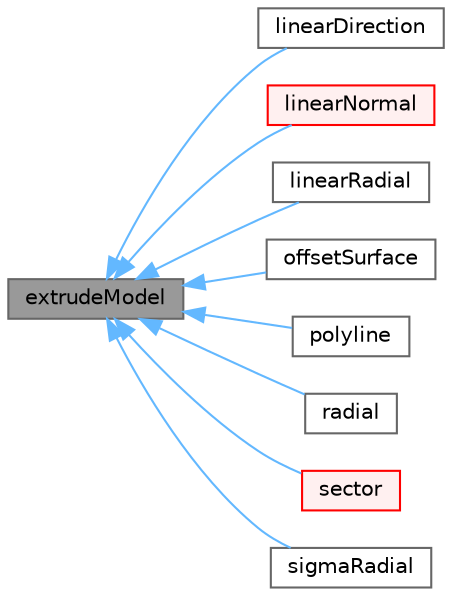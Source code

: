 digraph "extrudeModel"
{
 // LATEX_PDF_SIZE
  bgcolor="transparent";
  edge [fontname=Helvetica,fontsize=10,labelfontname=Helvetica,labelfontsize=10];
  node [fontname=Helvetica,fontsize=10,shape=box,height=0.2,width=0.4];
  rankdir="LR";
  Node1 [id="Node000001",label="extrudeModel",height=0.2,width=0.4,color="gray40", fillcolor="grey60", style="filled", fontcolor="black",tooltip="Top level extrusion model class."];
  Node1 -> Node2 [id="edge1_Node000001_Node000002",dir="back",color="steelblue1",style="solid",tooltip=" "];
  Node2 [id="Node000002",label="linearDirection",height=0.2,width=0.4,color="gray40", fillcolor="white", style="filled",URL="$classFoam_1_1extrudeModels_1_1linearDirection.html",tooltip="Extrudes by transforming points in a specified direction by the given distance."];
  Node1 -> Node3 [id="edge2_Node000001_Node000003",dir="back",color="steelblue1",style="solid",tooltip=" "];
  Node3 [id="Node000003",label="linearNormal",height=0.2,width=0.4,color="red", fillcolor="#FFF0F0", style="filled",URL="$classFoam_1_1extrudeModels_1_1linearNormal.html",tooltip="Extrudes by transforming points normal to the surface by a given distance."];
  Node1 -> Node5 [id="edge3_Node000001_Node000005",dir="back",color="steelblue1",style="solid",tooltip=" "];
  Node5 [id="Node000005",label="linearRadial",height=0.2,width=0.4,color="gray40", fillcolor="white", style="filled",URL="$classFoam_1_1extrudeModels_1_1linearRadial.html",tooltip="Extrudes by transforming radially from the surface."];
  Node1 -> Node6 [id="edge4_Node000001_Node000006",dir="back",color="steelblue1",style="solid",tooltip=" "];
  Node6 [id="Node000006",label="offsetSurface",height=0.2,width=0.4,color="gray40", fillcolor="white", style="filled",URL="$classFoam_1_1extrudeModels_1_1offsetSurface.html",tooltip="Extrudes by interpolating points from one surface to the other. Surfaces have to be topologically ide..."];
  Node1 -> Node7 [id="edge5_Node000001_Node000007",dir="back",color="steelblue1",style="solid",tooltip=" "];
  Node7 [id="Node000007",label="polyline",height=0.2,width=0.4,color="gray40", fillcolor="white", style="filled",URL="$classFoam_1_1extrudeModels_1_1polyline.html",tooltip="Extrudes by transforming points along a polyline provided as a series of points and edge segments...."];
  Node1 -> Node8 [id="edge6_Node000001_Node000008",dir="back",color="steelblue1",style="solid",tooltip=" "];
  Node8 [id="Node000008",label="radial",height=0.2,width=0.4,color="gray40", fillcolor="white", style="filled",URL="$classFoam_1_1extrudeModels_1_1radial.html",tooltip="Extrudes radially according to the Function1 description."];
  Node1 -> Node9 [id="edge7_Node000001_Node000009",dir="back",color="steelblue1",style="solid",tooltip=" "];
  Node9 [id="Node000009",label="sector",height=0.2,width=0.4,color="red", fillcolor="#FFF0F0", style="filled",URL="$classFoam_1_1extrudeModels_1_1sector.html",tooltip="Extrudes by rotating a surface around an axis."];
  Node1 -> Node12 [id="edge8_Node000001_Node000012",dir="back",color="steelblue1",style="solid",tooltip=" "];
  Node12 [id="Node000012",label="sigmaRadial",height=0.2,width=0.4,color="gray40", fillcolor="white", style="filled",URL="$classFoam_1_1extrudeModels_1_1sigmaRadial.html",tooltip="Extrudes into sphere with grading according to pressure (atmospherics)"];
}
